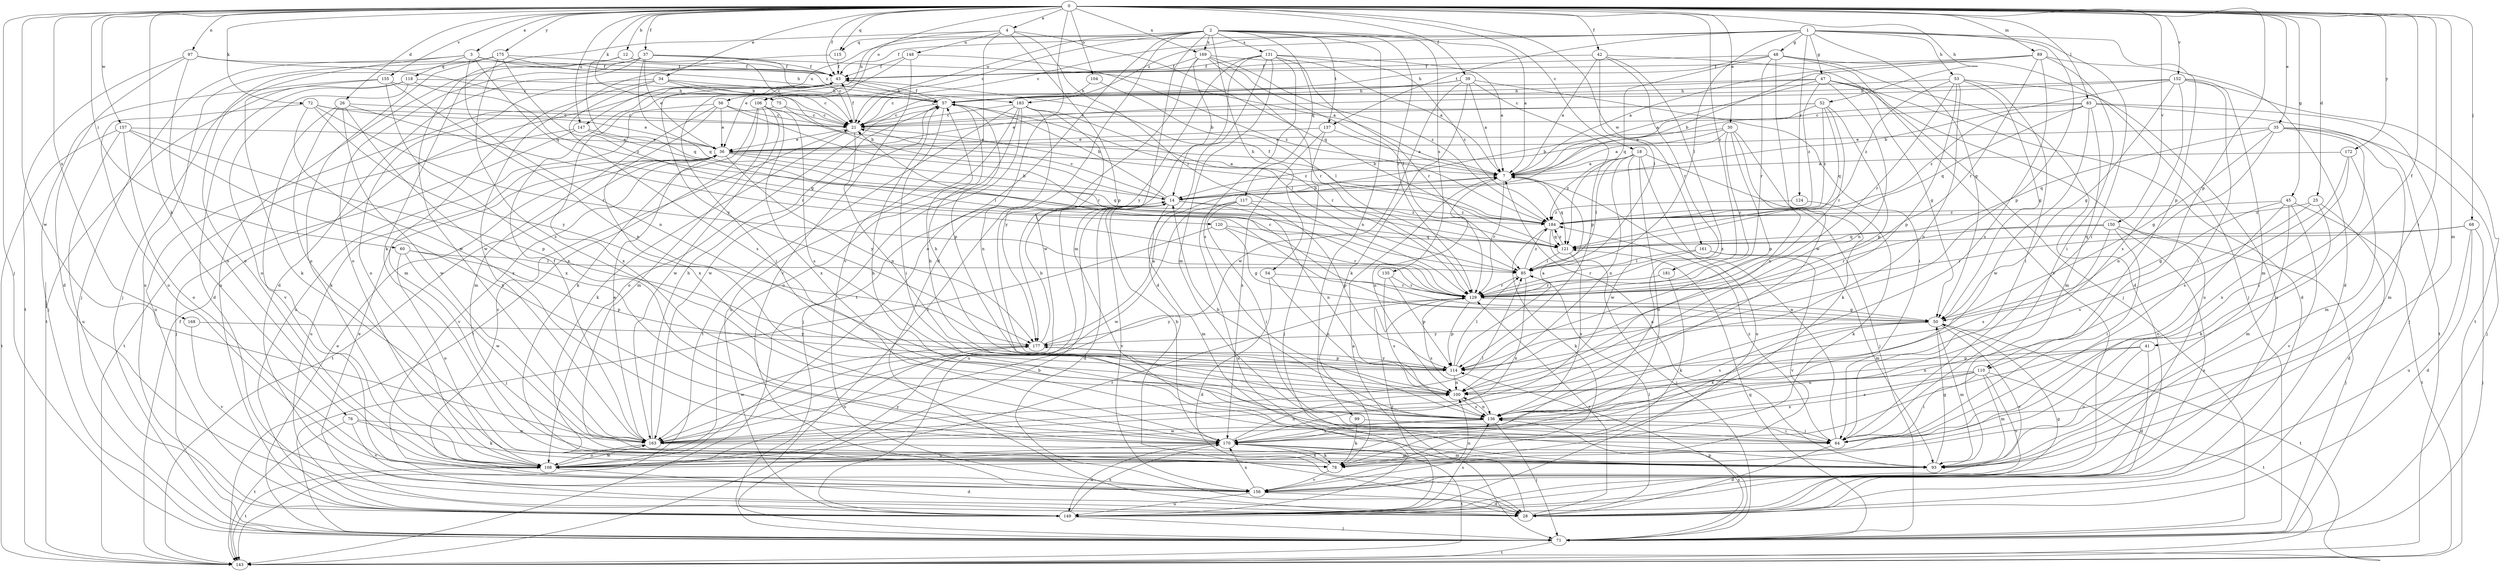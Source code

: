 strict digraph  {
0;
1;
2;
3;
4;
7;
12;
14;
18;
21;
25;
26;
28;
30;
34;
35;
36;
37;
39;
41;
42;
43;
45;
47;
48;
50;
52;
53;
54;
56;
57;
60;
64;
68;
71;
72;
75;
76;
78;
83;
85;
89;
93;
97;
99;
100;
104;
106;
108;
110;
114;
115;
117;
118;
120;
121;
124;
129;
131;
135;
136;
137;
143;
147;
148;
149;
150;
152;
155;
156;
157;
161;
163;
168;
169;
170;
172;
175;
177;
181;
183;
184;
0 -> 3  [label=a];
0 -> 4  [label=a];
0 -> 12  [label=b];
0 -> 18  [label=c];
0 -> 25  [label=d];
0 -> 26  [label=d];
0 -> 28  [label=d];
0 -> 30  [label=e];
0 -> 34  [label=e];
0 -> 35  [label=e];
0 -> 37  [label=f];
0 -> 39  [label=f];
0 -> 41  [label=f];
0 -> 42  [label=f];
0 -> 43  [label=f];
0 -> 45  [label=g];
0 -> 52  [label=h];
0 -> 60  [label=i];
0 -> 64  [label=i];
0 -> 68  [label=j];
0 -> 71  [label=j];
0 -> 72  [label=k];
0 -> 75  [label=k];
0 -> 76  [label=k];
0 -> 83  [label=l];
0 -> 89  [label=m];
0 -> 93  [label=m];
0 -> 97  [label=n];
0 -> 104  [label=o];
0 -> 106  [label=o];
0 -> 110  [label=p];
0 -> 115  [label=q];
0 -> 147  [label=u];
0 -> 150  [label=v];
0 -> 152  [label=v];
0 -> 155  [label=v];
0 -> 157  [label=w];
0 -> 161  [label=w];
0 -> 163  [label=w];
0 -> 168  [label=x];
0 -> 169  [label=x];
0 -> 172  [label=y];
0 -> 175  [label=y];
0 -> 181  [label=z];
1 -> 21  [label=c];
1 -> 43  [label=f];
1 -> 47  [label=g];
1 -> 48  [label=g];
1 -> 50  [label=g];
1 -> 53  [label=h];
1 -> 64  [label=i];
1 -> 85  [label=l];
1 -> 110  [label=p];
1 -> 114  [label=p];
1 -> 124  [label=r];
1 -> 137  [label=t];
1 -> 183  [label=z];
2 -> 7  [label=a];
2 -> 21  [label=c];
2 -> 54  [label=h];
2 -> 93  [label=m];
2 -> 99  [label=n];
2 -> 106  [label=o];
2 -> 108  [label=o];
2 -> 115  [label=q];
2 -> 117  [label=q];
2 -> 129  [label=r];
2 -> 131  [label=s];
2 -> 135  [label=s];
2 -> 137  [label=t];
2 -> 143  [label=t];
2 -> 147  [label=u];
2 -> 169  [label=x];
3 -> 43  [label=f];
3 -> 71  [label=j];
3 -> 100  [label=n];
3 -> 108  [label=o];
3 -> 118  [label=q];
3 -> 120  [label=q];
3 -> 183  [label=z];
4 -> 56  [label=h];
4 -> 78  [label=k];
4 -> 114  [label=p];
4 -> 121  [label=q];
4 -> 129  [label=r];
4 -> 148  [label=u];
4 -> 156  [label=v];
7 -> 14  [label=b];
7 -> 100  [label=n];
7 -> 121  [label=q];
7 -> 129  [label=r];
12 -> 21  [label=c];
12 -> 43  [label=f];
12 -> 121  [label=q];
12 -> 163  [label=w];
14 -> 21  [label=c];
14 -> 28  [label=d];
14 -> 57  [label=h];
14 -> 93  [label=m];
14 -> 100  [label=n];
14 -> 149  [label=u];
14 -> 156  [label=v];
14 -> 184  [label=z];
18 -> 7  [label=a];
18 -> 71  [label=j];
18 -> 85  [label=l];
18 -> 100  [label=n];
18 -> 108  [label=o];
18 -> 149  [label=u];
18 -> 163  [label=w];
18 -> 184  [label=z];
21 -> 36  [label=e];
21 -> 43  [label=f];
21 -> 78  [label=k];
21 -> 100  [label=n];
21 -> 184  [label=z];
25 -> 28  [label=d];
25 -> 78  [label=k];
25 -> 136  [label=s];
25 -> 184  [label=z];
26 -> 21  [label=c];
26 -> 78  [label=k];
26 -> 129  [label=r];
26 -> 156  [label=v];
26 -> 163  [label=w];
26 -> 170  [label=x];
28 -> 7  [label=a];
28 -> 85  [label=l];
28 -> 129  [label=r];
30 -> 7  [label=a];
30 -> 14  [label=b];
30 -> 36  [label=e];
30 -> 78  [label=k];
30 -> 100  [label=n];
30 -> 114  [label=p];
30 -> 129  [label=r];
34 -> 14  [label=b];
34 -> 21  [label=c];
34 -> 57  [label=h];
34 -> 93  [label=m];
34 -> 108  [label=o];
34 -> 136  [label=s];
35 -> 36  [label=e];
35 -> 50  [label=g];
35 -> 64  [label=i];
35 -> 71  [label=j];
35 -> 93  [label=m];
35 -> 100  [label=n];
35 -> 121  [label=q];
36 -> 7  [label=a];
36 -> 14  [label=b];
36 -> 121  [label=q];
36 -> 143  [label=t];
36 -> 149  [label=u];
36 -> 156  [label=v];
36 -> 177  [label=y];
37 -> 7  [label=a];
37 -> 21  [label=c];
37 -> 28  [label=d];
37 -> 36  [label=e];
37 -> 43  [label=f];
37 -> 108  [label=o];
37 -> 121  [label=q];
37 -> 149  [label=u];
39 -> 7  [label=a];
39 -> 21  [label=c];
39 -> 57  [label=h];
39 -> 64  [label=i];
39 -> 78  [label=k];
39 -> 114  [label=p];
39 -> 163  [label=w];
41 -> 28  [label=d];
41 -> 100  [label=n];
41 -> 108  [label=o];
41 -> 114  [label=p];
42 -> 7  [label=a];
42 -> 43  [label=f];
42 -> 71  [label=j];
42 -> 85  [label=l];
42 -> 129  [label=r];
42 -> 170  [label=x];
43 -> 57  [label=h];
43 -> 64  [label=i];
43 -> 170  [label=x];
43 -> 177  [label=y];
45 -> 50  [label=g];
45 -> 93  [label=m];
45 -> 108  [label=o];
45 -> 143  [label=t];
45 -> 156  [label=v];
45 -> 184  [label=z];
47 -> 7  [label=a];
47 -> 21  [label=c];
47 -> 28  [label=d];
47 -> 50  [label=g];
47 -> 57  [label=h];
47 -> 100  [label=n];
47 -> 149  [label=u];
47 -> 184  [label=z];
48 -> 28  [label=d];
48 -> 43  [label=f];
48 -> 57  [label=h];
48 -> 71  [label=j];
48 -> 121  [label=q];
48 -> 129  [label=r];
48 -> 156  [label=v];
48 -> 163  [label=w];
50 -> 21  [label=c];
50 -> 93  [label=m];
50 -> 136  [label=s];
50 -> 143  [label=t];
50 -> 156  [label=v];
50 -> 170  [label=x];
50 -> 177  [label=y];
52 -> 14  [label=b];
52 -> 21  [label=c];
52 -> 36  [label=e];
52 -> 114  [label=p];
52 -> 121  [label=q];
52 -> 129  [label=r];
52 -> 184  [label=z];
53 -> 50  [label=g];
53 -> 57  [label=h];
53 -> 64  [label=i];
53 -> 100  [label=n];
53 -> 114  [label=p];
53 -> 129  [label=r];
53 -> 149  [label=u];
53 -> 184  [label=z];
54 -> 28  [label=d];
54 -> 100  [label=n];
54 -> 129  [label=r];
56 -> 21  [label=c];
56 -> 36  [label=e];
56 -> 93  [label=m];
56 -> 129  [label=r];
56 -> 149  [label=u];
56 -> 170  [label=x];
57 -> 21  [label=c];
57 -> 43  [label=f];
57 -> 64  [label=i];
57 -> 85  [label=l];
57 -> 108  [label=o];
57 -> 114  [label=p];
57 -> 163  [label=w];
60 -> 85  [label=l];
60 -> 108  [label=o];
60 -> 114  [label=p];
60 -> 163  [label=w];
64 -> 7  [label=a];
64 -> 28  [label=d];
64 -> 57  [label=h];
64 -> 184  [label=z];
68 -> 28  [label=d];
68 -> 71  [label=j];
68 -> 121  [label=q];
68 -> 129  [label=r];
68 -> 149  [label=u];
71 -> 14  [label=b];
71 -> 36  [label=e];
71 -> 114  [label=p];
71 -> 121  [label=q];
71 -> 136  [label=s];
71 -> 143  [label=t];
72 -> 21  [label=c];
72 -> 36  [label=e];
72 -> 108  [label=o];
72 -> 129  [label=r];
72 -> 170  [label=x];
72 -> 177  [label=y];
75 -> 7  [label=a];
75 -> 21  [label=c];
75 -> 149  [label=u];
76 -> 78  [label=k];
76 -> 143  [label=t];
76 -> 156  [label=v];
76 -> 163  [label=w];
78 -> 156  [label=v];
78 -> 170  [label=x];
83 -> 7  [label=a];
83 -> 21  [label=c];
83 -> 71  [label=j];
83 -> 93  [label=m];
83 -> 121  [label=q];
83 -> 143  [label=t];
83 -> 163  [label=w];
83 -> 184  [label=z];
85 -> 129  [label=r];
85 -> 170  [label=x];
85 -> 184  [label=z];
89 -> 7  [label=a];
89 -> 14  [label=b];
89 -> 28  [label=d];
89 -> 43  [label=f];
89 -> 64  [label=i];
89 -> 129  [label=r];
89 -> 136  [label=s];
93 -> 7  [label=a];
93 -> 50  [label=g];
97 -> 21  [label=c];
97 -> 28  [label=d];
97 -> 43  [label=f];
97 -> 108  [label=o];
97 -> 143  [label=t];
99 -> 64  [label=i];
99 -> 78  [label=k];
100 -> 57  [label=h];
100 -> 136  [label=s];
104 -> 57  [label=h];
104 -> 85  [label=l];
106 -> 21  [label=c];
106 -> 78  [label=k];
106 -> 93  [label=m];
106 -> 136  [label=s];
106 -> 143  [label=t];
106 -> 163  [label=w];
106 -> 170  [label=x];
108 -> 28  [label=d];
108 -> 129  [label=r];
108 -> 143  [label=t];
108 -> 163  [label=w];
108 -> 177  [label=y];
110 -> 64  [label=i];
110 -> 93  [label=m];
110 -> 100  [label=n];
110 -> 136  [label=s];
110 -> 143  [label=t];
110 -> 156  [label=v];
110 -> 170  [label=x];
114 -> 7  [label=a];
114 -> 85  [label=l];
114 -> 100  [label=n];
114 -> 177  [label=y];
115 -> 43  [label=f];
115 -> 163  [label=w];
117 -> 64  [label=i];
117 -> 114  [label=p];
117 -> 149  [label=u];
117 -> 163  [label=w];
117 -> 184  [label=z];
118 -> 28  [label=d];
118 -> 57  [label=h];
118 -> 108  [label=o];
118 -> 143  [label=t];
118 -> 184  [label=z];
120 -> 50  [label=g];
120 -> 71  [label=j];
120 -> 121  [label=q];
120 -> 129  [label=r];
121 -> 85  [label=l];
121 -> 136  [label=s];
121 -> 184  [label=z];
124 -> 78  [label=k];
124 -> 184  [label=z];
129 -> 50  [label=g];
129 -> 114  [label=p];
129 -> 136  [label=s];
129 -> 177  [label=y];
131 -> 7  [label=a];
131 -> 28  [label=d];
131 -> 43  [label=f];
131 -> 93  [label=m];
131 -> 129  [label=r];
131 -> 136  [label=s];
131 -> 163  [label=w];
131 -> 177  [label=y];
131 -> 184  [label=z];
135 -> 114  [label=p];
135 -> 129  [label=r];
135 -> 136  [label=s];
136 -> 14  [label=b];
136 -> 57  [label=h];
136 -> 64  [label=i];
136 -> 71  [label=j];
136 -> 100  [label=n];
136 -> 163  [label=w];
136 -> 170  [label=x];
137 -> 7  [label=a];
137 -> 36  [label=e];
137 -> 71  [label=j];
137 -> 170  [label=x];
143 -> 43  [label=f];
147 -> 36  [label=e];
147 -> 71  [label=j];
147 -> 85  [label=l];
147 -> 143  [label=t];
148 -> 36  [label=e];
148 -> 43  [label=f];
148 -> 156  [label=v];
148 -> 184  [label=z];
149 -> 36  [label=e];
149 -> 50  [label=g];
149 -> 71  [label=j];
149 -> 129  [label=r];
149 -> 136  [label=s];
149 -> 170  [label=x];
150 -> 64  [label=i];
150 -> 71  [label=j];
150 -> 121  [label=q];
150 -> 129  [label=r];
150 -> 136  [label=s];
150 -> 149  [label=u];
152 -> 14  [label=b];
152 -> 21  [label=c];
152 -> 50  [label=g];
152 -> 57  [label=h];
152 -> 64  [label=i];
152 -> 93  [label=m];
152 -> 136  [label=s];
152 -> 143  [label=t];
155 -> 57  [label=h];
155 -> 71  [label=j];
155 -> 78  [label=k];
155 -> 100  [label=n];
155 -> 170  [label=x];
156 -> 21  [label=c];
156 -> 28  [label=d];
156 -> 100  [label=n];
156 -> 149  [label=u];
156 -> 170  [label=x];
157 -> 36  [label=e];
157 -> 108  [label=o];
157 -> 114  [label=p];
157 -> 143  [label=t];
157 -> 149  [label=u];
157 -> 170  [label=x];
161 -> 85  [label=l];
161 -> 93  [label=m];
161 -> 129  [label=r];
161 -> 156  [label=v];
163 -> 36  [label=e];
163 -> 43  [label=f];
163 -> 57  [label=h];
163 -> 85  [label=l];
163 -> 93  [label=m];
163 -> 108  [label=o];
168 -> 156  [label=v];
168 -> 177  [label=y];
169 -> 7  [label=a];
169 -> 14  [label=b];
169 -> 43  [label=f];
169 -> 85  [label=l];
169 -> 129  [label=r];
169 -> 143  [label=t];
169 -> 184  [label=z];
170 -> 14  [label=b];
170 -> 78  [label=k];
170 -> 93  [label=m];
170 -> 100  [label=n];
170 -> 108  [label=o];
170 -> 143  [label=t];
170 -> 149  [label=u];
172 -> 7  [label=a];
172 -> 93  [label=m];
172 -> 136  [label=s];
172 -> 170  [label=x];
175 -> 43  [label=f];
175 -> 50  [label=g];
175 -> 57  [label=h];
175 -> 71  [label=j];
175 -> 108  [label=o];
175 -> 136  [label=s];
175 -> 149  [label=u];
177 -> 7  [label=a];
177 -> 14  [label=b];
177 -> 108  [label=o];
177 -> 114  [label=p];
177 -> 163  [label=w];
181 -> 78  [label=k];
181 -> 129  [label=r];
183 -> 21  [label=c];
183 -> 71  [label=j];
183 -> 100  [label=n];
183 -> 108  [label=o];
183 -> 129  [label=r];
183 -> 143  [label=t];
183 -> 149  [label=u];
183 -> 177  [label=y];
184 -> 43  [label=f];
184 -> 71  [label=j];
184 -> 78  [label=k];
184 -> 121  [label=q];
}
